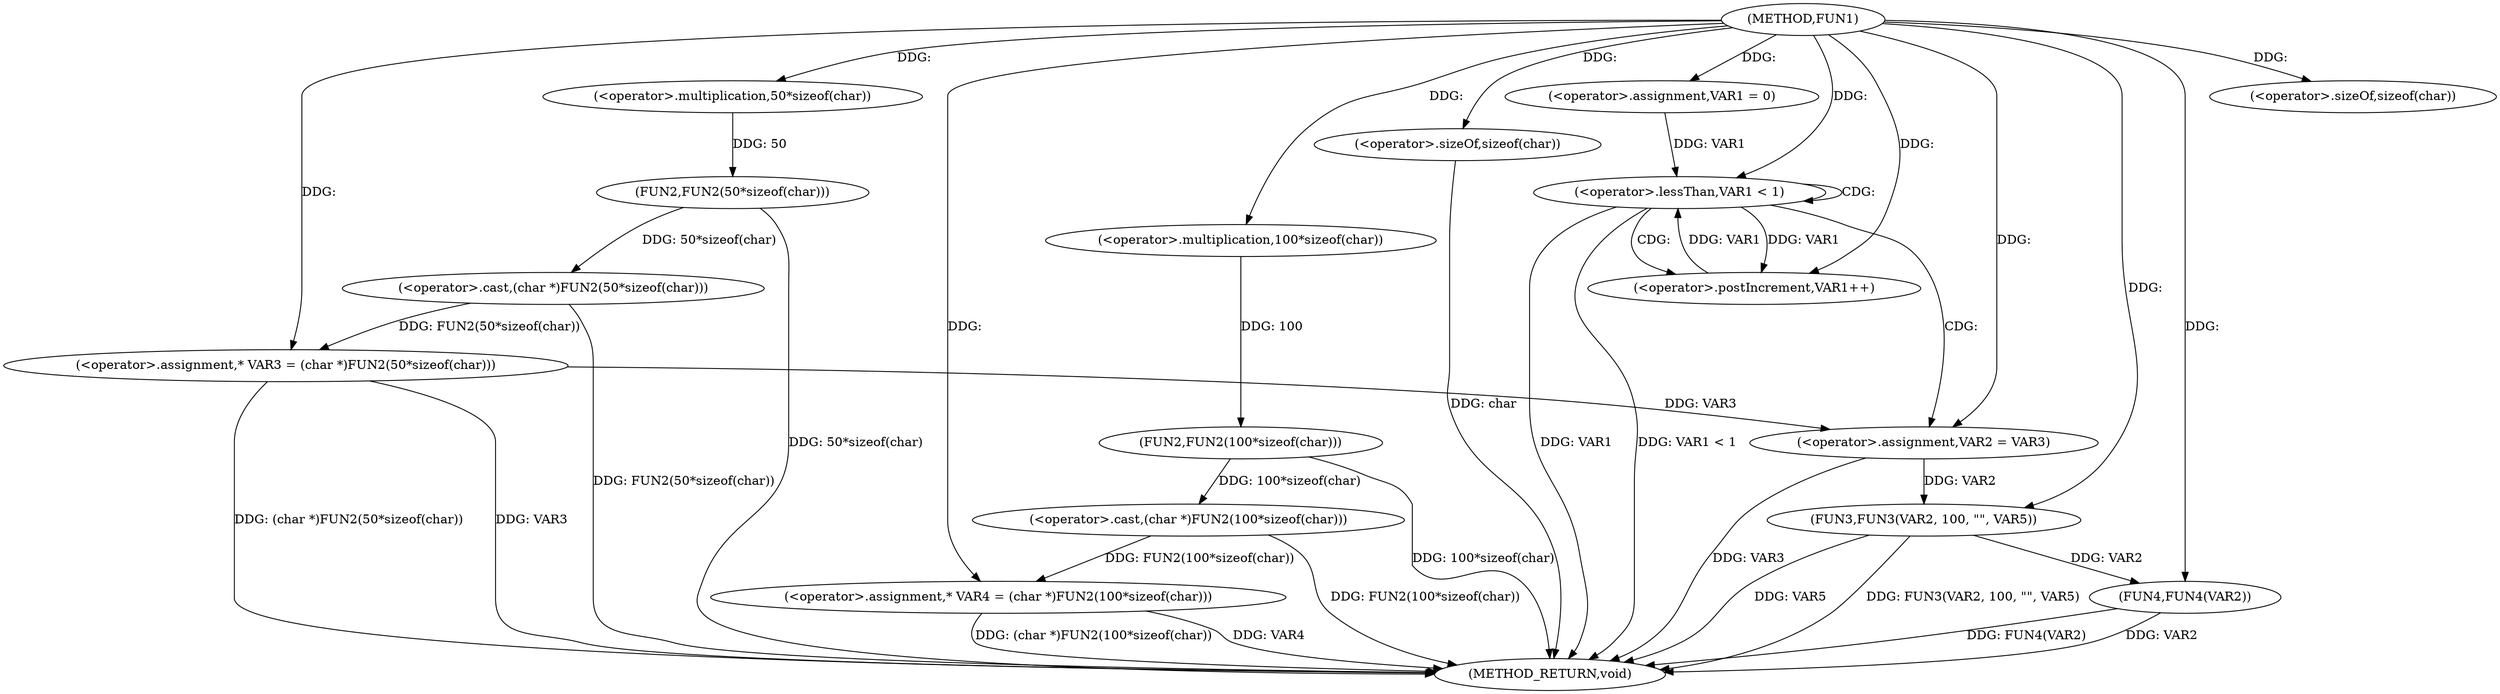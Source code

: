 digraph FUN1 {  
"1000100" [label = "(METHOD,FUN1)" ]
"1000146" [label = "(METHOD_RETURN,void)" ]
"1000105" [label = "(<operator>.assignment,* VAR3 = (char *)FUN2(50*sizeof(char)))" ]
"1000107" [label = "(<operator>.cast,(char *)FUN2(50*sizeof(char)))" ]
"1000109" [label = "(FUN2,FUN2(50*sizeof(char)))" ]
"1000110" [label = "(<operator>.multiplication,50*sizeof(char))" ]
"1000112" [label = "(<operator>.sizeOf,sizeof(char))" ]
"1000115" [label = "(<operator>.assignment,* VAR4 = (char *)FUN2(100*sizeof(char)))" ]
"1000117" [label = "(<operator>.cast,(char *)FUN2(100*sizeof(char)))" ]
"1000119" [label = "(FUN2,FUN2(100*sizeof(char)))" ]
"1000120" [label = "(<operator>.multiplication,100*sizeof(char))" ]
"1000122" [label = "(<operator>.sizeOf,sizeof(char))" ]
"1000125" [label = "(<operator>.assignment,VAR1 = 0)" ]
"1000128" [label = "(<operator>.lessThan,VAR1 < 1)" ]
"1000131" [label = "(<operator>.postIncrement,VAR1++)" ]
"1000134" [label = "(<operator>.assignment,VAR2 = VAR3)" ]
"1000139" [label = "(FUN3,FUN3(VAR2, 100, \"\", VAR5))" ]
"1000144" [label = "(FUN4,FUN4(VAR2))" ]
  "1000115" -> "1000146"  [ label = "DDG: (char *)FUN2(100*sizeof(char))"] 
  "1000105" -> "1000146"  [ label = "DDG: (char *)FUN2(50*sizeof(char))"] 
  "1000128" -> "1000146"  [ label = "DDG: VAR1 < 1"] 
  "1000117" -> "1000146"  [ label = "DDG: FUN2(100*sizeof(char))"] 
  "1000115" -> "1000146"  [ label = "DDG: VAR4"] 
  "1000122" -> "1000146"  [ label = "DDG: char"] 
  "1000139" -> "1000146"  [ label = "DDG: FUN3(VAR2, 100, \"\", VAR5)"] 
  "1000128" -> "1000146"  [ label = "DDG: VAR1"] 
  "1000144" -> "1000146"  [ label = "DDG: FUN4(VAR2)"] 
  "1000109" -> "1000146"  [ label = "DDG: 50*sizeof(char)"] 
  "1000119" -> "1000146"  [ label = "DDG: 100*sizeof(char)"] 
  "1000139" -> "1000146"  [ label = "DDG: VAR5"] 
  "1000134" -> "1000146"  [ label = "DDG: VAR3"] 
  "1000144" -> "1000146"  [ label = "DDG: VAR2"] 
  "1000105" -> "1000146"  [ label = "DDG: VAR3"] 
  "1000107" -> "1000146"  [ label = "DDG: FUN2(50*sizeof(char))"] 
  "1000107" -> "1000105"  [ label = "DDG: FUN2(50*sizeof(char))"] 
  "1000100" -> "1000105"  [ label = "DDG: "] 
  "1000109" -> "1000107"  [ label = "DDG: 50*sizeof(char)"] 
  "1000110" -> "1000109"  [ label = "DDG: 50"] 
  "1000100" -> "1000110"  [ label = "DDG: "] 
  "1000100" -> "1000112"  [ label = "DDG: "] 
  "1000117" -> "1000115"  [ label = "DDG: FUN2(100*sizeof(char))"] 
  "1000100" -> "1000115"  [ label = "DDG: "] 
  "1000119" -> "1000117"  [ label = "DDG: 100*sizeof(char)"] 
  "1000120" -> "1000119"  [ label = "DDG: 100"] 
  "1000100" -> "1000120"  [ label = "DDG: "] 
  "1000100" -> "1000122"  [ label = "DDG: "] 
  "1000100" -> "1000125"  [ label = "DDG: "] 
  "1000125" -> "1000128"  [ label = "DDG: VAR1"] 
  "1000131" -> "1000128"  [ label = "DDG: VAR1"] 
  "1000100" -> "1000128"  [ label = "DDG: "] 
  "1000128" -> "1000131"  [ label = "DDG: VAR1"] 
  "1000100" -> "1000131"  [ label = "DDG: "] 
  "1000105" -> "1000134"  [ label = "DDG: VAR3"] 
  "1000100" -> "1000134"  [ label = "DDG: "] 
  "1000134" -> "1000139"  [ label = "DDG: VAR2"] 
  "1000100" -> "1000139"  [ label = "DDG: "] 
  "1000139" -> "1000144"  [ label = "DDG: VAR2"] 
  "1000100" -> "1000144"  [ label = "DDG: "] 
  "1000128" -> "1000128"  [ label = "CDG: "] 
  "1000128" -> "1000131"  [ label = "CDG: "] 
  "1000128" -> "1000134"  [ label = "CDG: "] 
}
